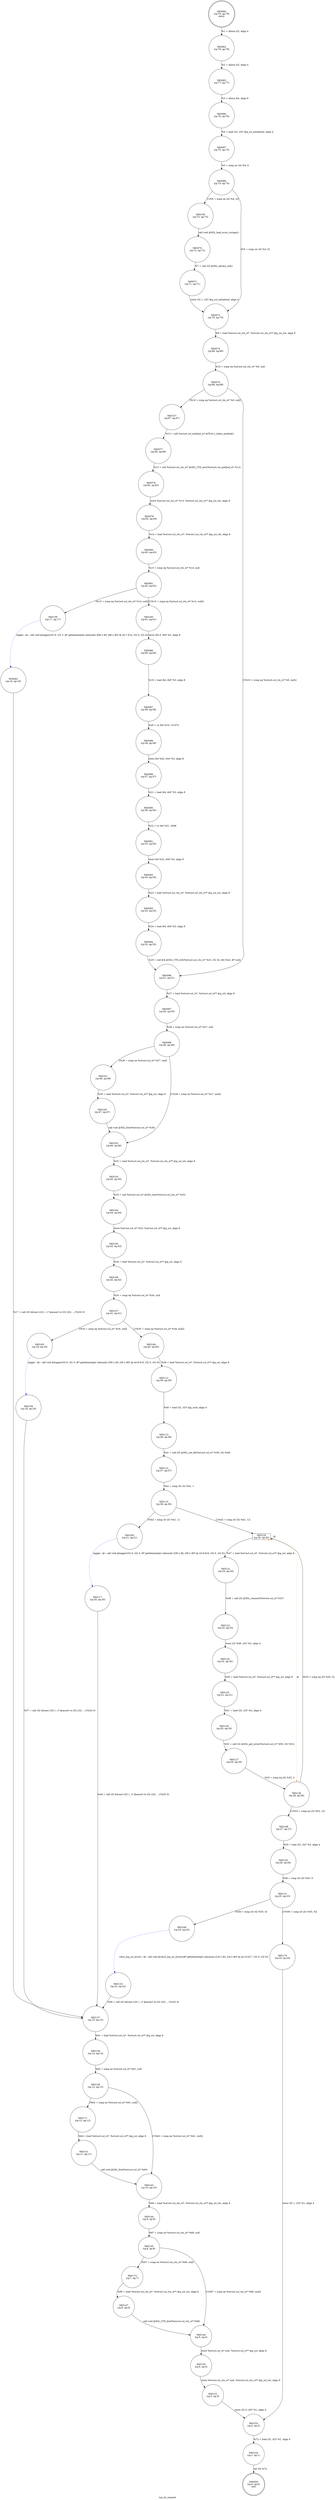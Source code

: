 digraph tcp_tls_connect {
label="tcp_tls_connect"
65059 [label="N65059\n(rp:0, ep:0)\nexit", shape="doublecircle"]
65060 [label="N65060\n(rp:79, ep:79)\nentry", shape="doublecircle"]
65060 -> 65062 [label="%1 = alloca i32, align 4"]
65062 [label="N65062\n(rp:78, ep:78)", shape="circle"]
65062 -> 65063 [label="%2 = alloca i32, align 4"]
65063 [label="N65063\n(rp:77, ep:77)", shape="circle"]
65063 -> 65066 [label="%3 = alloca i64, align 8"]
65066 [label="N65066\n(rp:76, ep:76)", shape="circle"]
65066 -> 65067 [label="%4 = load i32, i32* @g_ssl_initialized, align 4"]
65067 [label="N65067\n(rp:75, ep:75)", shape="circle"]
65067 -> 65068 [label="%5 = icmp ne i32 %4, 0"]
65068 [label="N65068\n(rp:74, ep:74)", shape="circle"]
65068 -> 65156 [label="[!(%5 = icmp ne i32 %4, 0)]"]
65068 -> 65073 [label="[%5 = icmp ne i32 %4, 0]"]
65070 [label="N65070\n(rp:72, ep:72)", shape="circle"]
65070 -> 65071 [label="%7 = call i32 @SSL_library_init()"]
65071 [label="N65071\n(rp:71, ep:71)", shape="circle"]
65071 -> 65073 [label="store i32 1, i32* @g_ssl_initialized, align 4"]
65073 [label="N65073\n(rp:70, ep:70)", shape="circle"]
65073 -> 65074 [label="%9 = load %struct.ssl_ctx_st*, %struct.ssl_ctx_st** @g_ssl_ctx, align 8"]
65074 [label="N65074\n(rp:69, ep:69)", shape="circle"]
65074 -> 65075 [label="%10 = icmp eq %struct.ssl_ctx_st* %9, null"]
65075 [label="N65075\n(rp:68, ep:68)", shape="circle"]
65075 -> 65157 [label="[%10 = icmp eq %struct.ssl_ctx_st* %9, null]"]
65075 -> 65096 [label="[!(%10 = icmp eq %struct.ssl_ctx_st* %9, null)]"]
65077 [label="N65077\n(rp:66, ep:66)", shape="circle"]
65077 -> 65078 [label="%13 = call %struct.ssl_ctx_st* @SSL_CTX_new(%struct.ssl_method_st* %12)"]
65078 [label="N65078\n(rp:65, ep:65)", shape="circle"]
65078 -> 65079 [label="store %struct.ssl_ctx_st* %13, %struct.ssl_ctx_st** @g_ssl_ctx, align 8"]
65079 [label="N65079\n(rp:64, ep:64)", shape="circle"]
65079 -> 65080 [label="%14 = load %struct.ssl_ctx_st*, %struct.ssl_ctx_st** @g_ssl_ctx, align 8"]
65080 [label="N65080\n(rp:63, ep:63)", shape="circle"]
65080 -> 65081 [label="%15 = icmp eq %struct.ssl_ctx_st* %14, null"]
65081 [label="N65081\n(rp:62, ep:62)", shape="circle"]
65081 -> 65159 [label="[%15 = icmp eq %struct.ssl_ctx_st* %14, null]"]
65081 -> 65160 [label="[!(%15 = icmp eq %struct.ssl_ctx_st* %14, null)]"]
65083 [label="N65083\n(rp:16, ep:16)", shape="circle"]
65083 -> 65137 [label="%17 = call i32 bitcast (i32 (...)* @assert to i32 (i32, ...)*)(i32 0)"]
65086 [label="N65086\n(rp:60, ep:60)", shape="circle"]
65086 -> 65087 [label="%19 = load i64, i64* %3, align 8"]
65087 [label="N65087\n(rp:59, ep:59)", shape="circle"]
65087 -> 65088 [label="%20 = or i64 %19, 131072"]
65088 [label="N65088\n(rp:58, ep:58)", shape="circle"]
65088 -> 65089 [label="store i64 %20, i64* %3, align 8"]
65089 [label="N65089\n(rp:57, ep:57)", shape="circle"]
65089 -> 65090 [label="%21 = load i64, i64* %3, align 8"]
65090 [label="N65090\n(rp:56, ep:56)", shape="circle"]
65090 -> 65091 [label="%22 = or i64 %21, 2048"]
65091 [label="N65091\n(rp:55, ep:55)", shape="circle"]
65091 -> 65092 [label="store i64 %22, i64* %3, align 8"]
65092 [label="N65092\n(rp:54, ep:54)", shape="circle"]
65092 -> 65093 [label="%23 = load %struct.ssl_ctx_st*, %struct.ssl_ctx_st** @g_ssl_ctx, align 8"]
65093 [label="N65093\n(rp:53, ep:53)", shape="circle"]
65093 -> 65094 [label="%24 = load i64, i64* %3, align 8"]
65094 [label="N65094\n(rp:52, ep:52)", shape="circle"]
65094 -> 65096 [label="%25 = call i64 @SSL_CTX_ctrl(%struct.ssl_ctx_st* %23, i32 32, i64 %24, i8* null)"]
65096 [label="N65096\n(rp:51, ep:51)", shape="circle"]
65096 -> 65097 [label="%27 = load %struct.ssl_st*, %struct.ssl_st** @g_ssl, align 8"]
65097 [label="N65097\n(rp:50, ep:50)", shape="circle"]
65097 -> 65098 [label="%28 = icmp ne %struct.ssl_st* %27, null"]
65098 [label="N65098\n(rp:49, ep:49)", shape="circle"]
65098 -> 65161 [label="[%28 = icmp ne %struct.ssl_st* %27, null]"]
65098 -> 65102 [label="[!(%28 = icmp ne %struct.ssl_st* %27, null)]"]
65100 [label="N65100\n(rp:47, ep:47)", shape="circle"]
65100 -> 65102 [label="call void @SSL_free(%struct.ssl_st* %30)"]
65102 [label="N65102\n(rp:46, ep:46)", shape="circle"]
65102 -> 65103 [label="%32 = load %struct.ssl_ctx_st*, %struct.ssl_ctx_st** @g_ssl_ctx, align 8"]
65103 [label="N65103\n(rp:45, ep:45)", shape="circle"]
65103 -> 65104 [label="%33 = call %struct.ssl_st* @SSL_new(%struct.ssl_ctx_st* %32)"]
65104 [label="N65104\n(rp:44, ep:44)", shape="circle"]
65104 -> 65105 [label="store %struct.ssl_st* %33, %struct.ssl_st** @g_ssl, align 8"]
65105 [label="N65105\n(rp:43, ep:43)", shape="circle"]
65105 -> 65106 [label="%34 = load %struct.ssl_st*, %struct.ssl_st** @g_ssl, align 8"]
65106 [label="N65106\n(rp:42, ep:42)", shape="circle"]
65106 -> 65107 [label="%35 = icmp eq %struct.ssl_st* %34, null"]
65107 [label="N65107\n(rp:41, ep:41)", shape="circle"]
65107 -> 65163 [label="[%35 = icmp eq %struct.ssl_st* %34, null]"]
65107 -> 65164 [label="[!(%35 = icmp eq %struct.ssl_st* %34, null)]"]
65109 [label="N65109\n(rp:18, ep:18)", shape="circle"]
65109 -> 65137 [label="%37 = call i32 bitcast (i32 (...)* @assert to i32 (i32, ...)*)(i32 0)"]
65112 [label="N65112\n(rp:39, ep:39)", shape="circle"]
65112 -> 65113 [label="%40 = load i32, i32* @g_sock, align 4"]
65113 [label="N65113\n(rp:38, ep:38)", shape="circle"]
65113 -> 65114 [label="%41 = call i32 @SSL_set_fd(%struct.ssl_st* %39, i32 %40)"]
65114 [label="N65114\n(rp:37, ep:37)", shape="circle"]
65114 -> 65115 [label="%42 = icmp slt i32 %41, 1"]
65115 [label="N65115\n(rp:36, ep:36)", shape="circle"]
65115 -> 65165 [label="[%42 = icmp slt i32 %41, 1]"]
65115 -> 65120 [label="[!(%42 = icmp slt i32 %41, 1)]"]
65117 [label="N65117\n(rp:20, ep:20)", shape="circle"]
65117 -> 65137 [label="%44 = call i32 bitcast (i32 (...)* @assert to i32 (i32, ...)*)(i32 0)"]
65120 [label="N65120\n(rp:35, ep:35)", shape="box"]
65120 -> 65121 [label="%47 = load %struct.ssl_st*, %struct.ssl_st** @g_ssl, align 8"]
65120 -> 65120 [label="@", style="dashed", color="orange"]
65120 -> 65128 [label="@", style="dashed", color="orange"]
65121 [label="N65121\n(rp:34, ep:34)", shape="circle"]
65121 -> 65122 [label="%48 = call i32 @SSL_connect(%struct.ssl_st* %47)"]
65122 [label="N65122\n(rp:33, ep:33)", shape="circle"]
65122 -> 65124 [label="store i32 %48, i32* %2, align 4"]
65124 [label="N65124\n(rp:32, ep:32)", shape="circle"]
65124 -> 65125 [label="%50 = load %struct.ssl_st*, %struct.ssl_st** @g_ssl, align 8"]
65125 [label="N65125\n(rp:31, ep:31)", shape="circle"]
65125 -> 65126 [label="%51 = load i32, i32* %2, align 4"]
65126 [label="N65126\n(rp:30, ep:30)", shape="circle"]
65126 -> 65127 [label="%52 = call i32 @SSL_get_error(%struct.ssl_st* %50, i32 %51)"]
65127 [label="N65127\n(rp:29, ep:29)", shape="circle"]
65127 -> 65128 [label="%53 = icmp eq i32 %52, 2"]
65128 [label="N65128\n(rp:28, ep:28)", shape="circle"]
65128 -> 65168 [label="[!(%53 = icmp eq i32 %52, 2)]"]
65128 -> 65120 [label="[%53 = icmp eq i32 %52, 2]"]
65130 [label="N65130\n(rp:26, ep:26)", shape="circle"]
65130 -> 65131 [label="%56 = icmp slt i32 %55, 0"]
65131 [label="N65131\n(rp:25, ep:25)", shape="circle"]
65131 -> 65169 [label="[%56 = icmp slt i32 %55, 0]"]
65131 -> 65170 [label="[!(%56 = icmp slt i32 %55, 0)]"]
65133 [label="N65133\n(rp:22, ep:22)", shape="circle"]
65133 -> 65137 [label="%58 = call i32 bitcast (i32 (...)* @assert to i32 (i32, ...)*)(i32 0)"]
65137 [label="N65137\n(rp:15, ep:15)", shape="circle"]
65137 -> 65138 [label="%61 = load %struct.ssl_st*, %struct.ssl_st** @g_ssl, align 8"]
65138 [label="N65138\n(rp:14, ep:14)", shape="circle"]
65138 -> 65139 [label="%62 = icmp ne %struct.ssl_st* %61, null"]
65139 [label="N65139\n(rp:13, ep:13)", shape="circle"]
65139 -> 65171 [label="[%62 = icmp ne %struct.ssl_st* %61, null]"]
65139 -> 65143 [label="[!(%62 = icmp ne %struct.ssl_st* %61, null)]"]
65141 [label="N65141\n(rp:11, ep:11)", shape="circle"]
65141 -> 65143 [label="call void @SSL_free(%struct.ssl_st* %64)"]
65143 [label="N65143\n(rp:10, ep:10)", shape="circle"]
65143 -> 65144 [label="%66 = load %struct.ssl_ctx_st*, %struct.ssl_ctx_st** @g_ssl_ctx, align 8"]
65144 [label="N65144\n(rp:9, ep:9)", shape="circle"]
65144 -> 65145 [label="%67 = icmp ne %struct.ssl_ctx_st* %66, null"]
65145 [label="N65145\n(rp:8, ep:8)", shape="circle"]
65145 -> 65173 [label="[%67 = icmp ne %struct.ssl_ctx_st* %66, null]"]
65145 -> 65149 [label="[!(%67 = icmp ne %struct.ssl_ctx_st* %66, null)]"]
65147 [label="N65147\n(rp:6, ep:6)", shape="circle"]
65147 -> 65149 [label="call void @SSL_CTX_free(%struct.ssl_ctx_st* %69)"]
65149 [label="N65149\n(rp:5, ep:5)", shape="circle"]
65149 -> 65150 [label="store %struct.ssl_st* null, %struct.ssl_st** @g_ssl, align 8"]
65150 [label="N65150\n(rp:4, ep:4)", shape="circle"]
65150 -> 65151 [label="store %struct.ssl_ctx_st* null, %struct.ssl_ctx_st** @g_ssl_ctx, align 8"]
65151 [label="N65151\n(rp:3, ep:3)", shape="circle"]
65151 -> 65153 [label="store i32 0, i32* %1, align 4"]
65153 [label="N65153\n(rp:2, ep:2)", shape="circle"]
65153 -> 65154 [label="%72 = load i32, i32* %1, align 4"]
65154 [label="N65154\n(rp:1, ep:1)", shape="circle"]
65154 -> 65059 [label="ret i32 %72"]
65156 [label="N65156\n(rp:73, ep:73)", shape="circle"]
65156 -> 65070 [label="call void @SSL_load_error_strings()"]
65157 [label="N65157\n(rp:67, ep:67)", shape="circle"]
65157 -> 65077 [label="%12 = call %struct.ssl_method_st* @TLSv1_client_method()"]
65159 [label="N65159\n(rp:17, ep:17)", shape="circle"]
65159 -> 65083 [label="logger --@-- call void @logger(i32 6, i32 3, i8* getelementptr inbounds ([68 x i8], [68 x i8]* @.str.7.614, i32 0, i32 0))", style="dashed", color="blue"]
65160 [label="N65160\n(rp:61, ep:61)", shape="circle"]
65160 -> 65086 [label="store i64 0, i64* %3, align 8"]
65161 [label="N65161\n(rp:48, ep:48)", shape="circle"]
65161 -> 65100 [label="%30 = load %struct.ssl_st*, %struct.ssl_st** @g_ssl, align 8"]
65163 [label="N65163\n(rp:19, ep:19)", shape="circle"]
65163 -> 65109 [label="logger --@-- call void @logger(i32 6, i32 3, i8* getelementptr inbounds ([36 x i8], [36 x i8]* @.str.8.615, i32 0, i32 0))", style="dashed", color="blue"]
65164 [label="N65164\n(rp:40, ep:40)", shape="circle"]
65164 -> 65112 [label="%39 = load %struct.ssl_st*, %struct.ssl_st** @g_ssl, align 8"]
65165 [label="N65165\n(rp:21, ep:21)", shape="circle"]
65165 -> 65117 [label="logger --@-- call void @logger(i32 6, i32 3, i8* getelementptr inbounds ([39 x i8], [39 x i8]* @.str.9.616, i32 0, i32 0))", style="dashed", color="blue"]
65168 [label="N65168\n(rp:27, ep:27)", shape="circle"]
65168 -> 65130 [label="%55 = load i32, i32* %2, align 4"]
65169 [label="N65169\n(rp:23, ep:23)", shape="circle"]
65169 -> 65133 [label="rdssl_log_ssl_errors --@-- call void @rdssl_log_ssl_errors(i8* getelementptr inbounds ([18 x i8], [18 x i8]* @.str.10.617, i32 0, i32 0))", style="dashed", color="blue"]
65170 [label="N65170\n(rp:24, ep:24)", shape="circle"]
65170 -> 65153 [label="store i32 1, i32* %1, align 4"]
65171 [label="N65171\n(rp:12, ep:12)", shape="circle"]
65171 -> 65141 [label="%64 = load %struct.ssl_st*, %struct.ssl_st** @g_ssl, align 8"]
65173 [label="N65173\n(rp:7, ep:7)", shape="circle"]
65173 -> 65147 [label="%69 = load %struct.ssl_ctx_st*, %struct.ssl_ctx_st** @g_ssl_ctx, align 8"]
}
